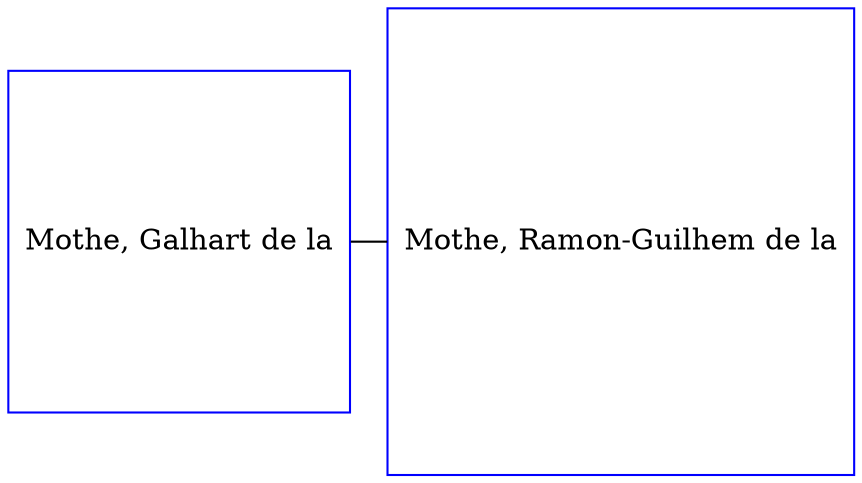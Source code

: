 digraph D {
    edge [dir=none];    node [shape=box];    "010285"   [label="Mothe, Galhart de la", shape=box, regular=1, color="blue"] ;
"010284"   [label="Mothe, Ramon-Guilhem de la", shape=box, regular=1, color="blue"] ;
{rank=same; 010285->010284};
}